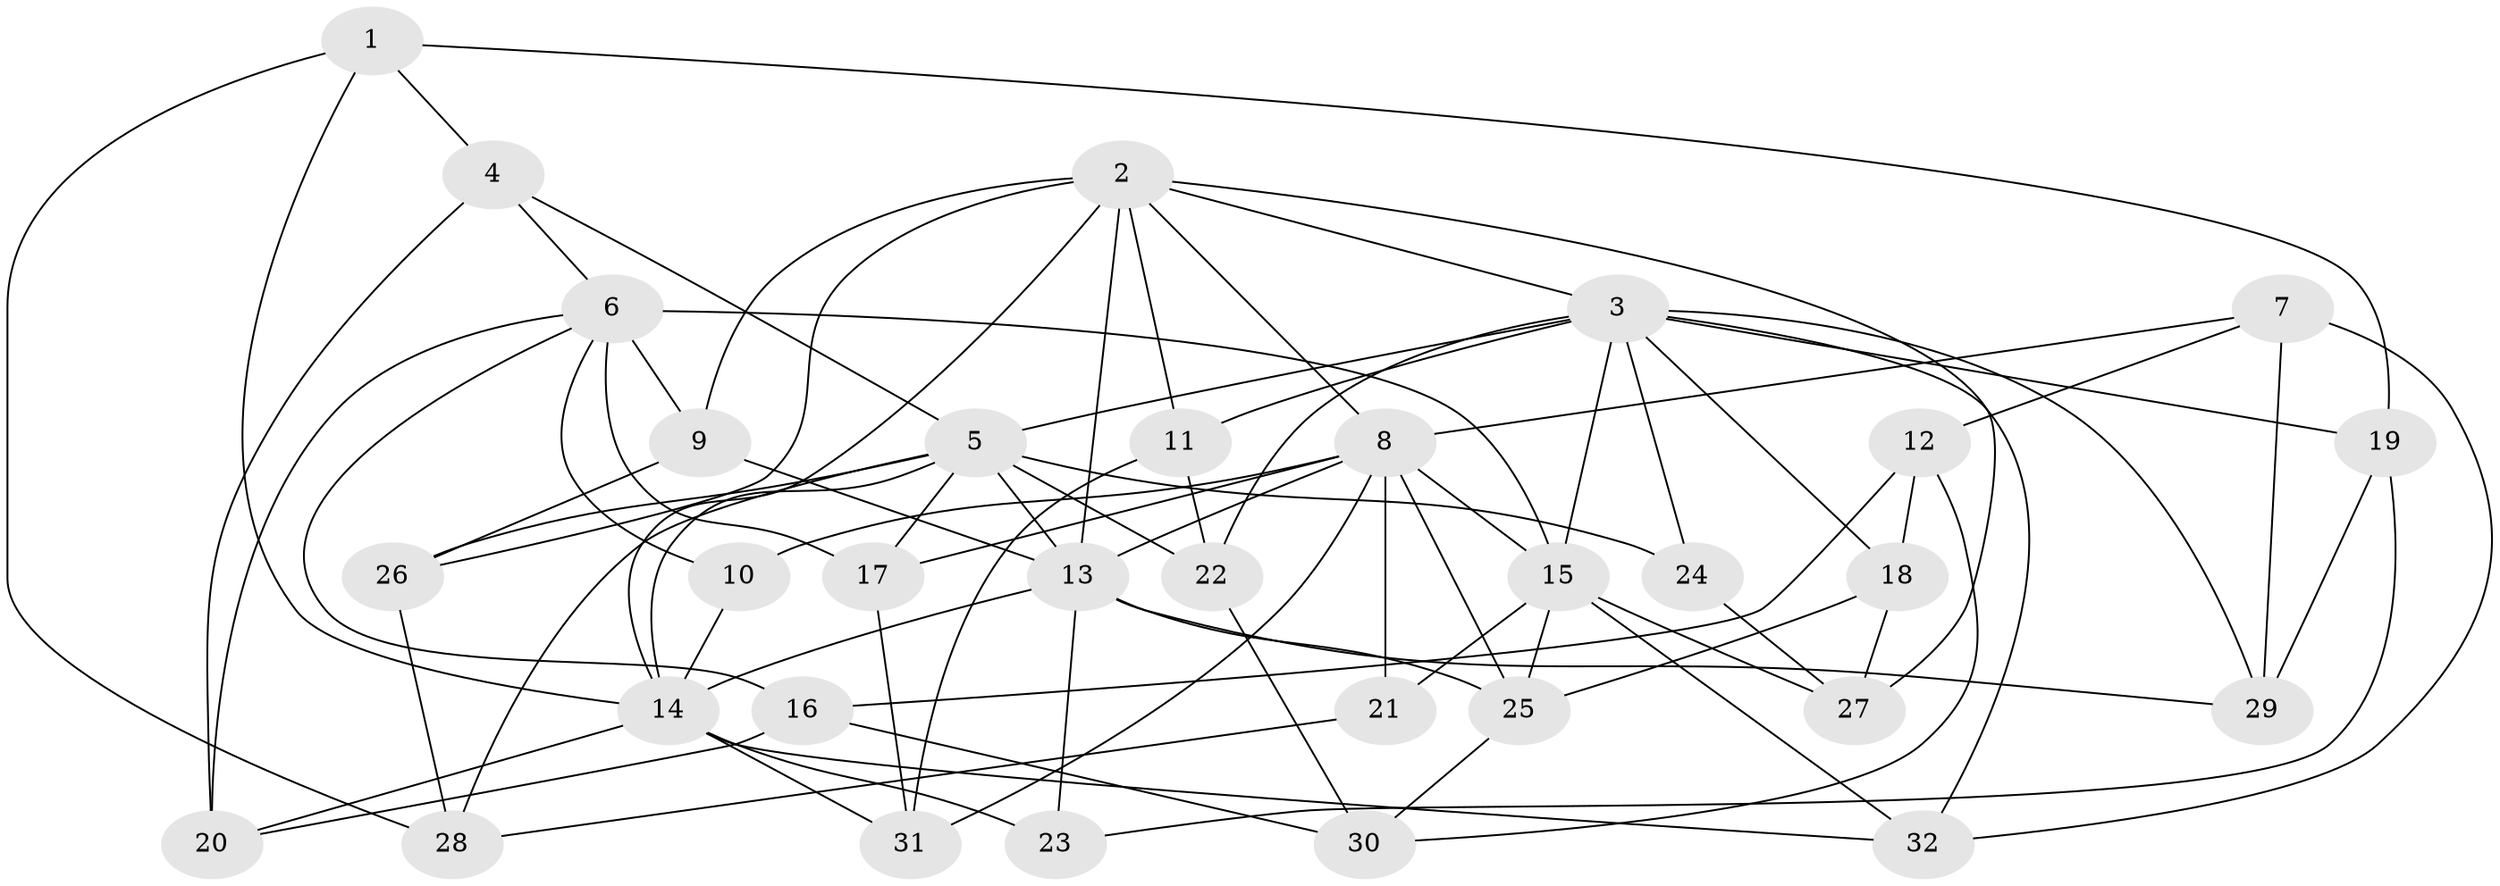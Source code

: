 // original degree distribution, {4: 1.0}
// Generated by graph-tools (version 1.1) at 2025/38/03/09/25 02:38:02]
// undirected, 32 vertices, 80 edges
graph export_dot {
graph [start="1"]
  node [color=gray90,style=filled];
  1;
  2;
  3;
  4;
  5;
  6;
  7;
  8;
  9;
  10;
  11;
  12;
  13;
  14;
  15;
  16;
  17;
  18;
  19;
  20;
  21;
  22;
  23;
  24;
  25;
  26;
  27;
  28;
  29;
  30;
  31;
  32;
  1 -- 4 [weight=1.0];
  1 -- 14 [weight=1.0];
  1 -- 19 [weight=1.0];
  1 -- 28 [weight=1.0];
  2 -- 3 [weight=1.0];
  2 -- 8 [weight=1.0];
  2 -- 9 [weight=1.0];
  2 -- 11 [weight=1.0];
  2 -- 13 [weight=1.0];
  2 -- 14 [weight=1.0];
  2 -- 26 [weight=1.0];
  2 -- 27 [weight=1.0];
  3 -- 5 [weight=1.0];
  3 -- 11 [weight=1.0];
  3 -- 15 [weight=1.0];
  3 -- 18 [weight=1.0];
  3 -- 19 [weight=1.0];
  3 -- 22 [weight=1.0];
  3 -- 24 [weight=1.0];
  3 -- 29 [weight=1.0];
  3 -- 32 [weight=1.0];
  4 -- 5 [weight=1.0];
  4 -- 6 [weight=1.0];
  4 -- 20 [weight=1.0];
  5 -- 13 [weight=1.0];
  5 -- 14 [weight=1.0];
  5 -- 17 [weight=1.0];
  5 -- 22 [weight=1.0];
  5 -- 24 [weight=2.0];
  5 -- 26 [weight=1.0];
  5 -- 28 [weight=1.0];
  6 -- 9 [weight=1.0];
  6 -- 10 [weight=1.0];
  6 -- 15 [weight=4.0];
  6 -- 16 [weight=1.0];
  6 -- 17 [weight=1.0];
  6 -- 20 [weight=1.0];
  7 -- 8 [weight=1.0];
  7 -- 12 [weight=1.0];
  7 -- 29 [weight=1.0];
  7 -- 32 [weight=1.0];
  8 -- 10 [weight=2.0];
  8 -- 13 [weight=2.0];
  8 -- 15 [weight=1.0];
  8 -- 17 [weight=1.0];
  8 -- 21 [weight=2.0];
  8 -- 25 [weight=1.0];
  8 -- 31 [weight=1.0];
  9 -- 13 [weight=1.0];
  9 -- 26 [weight=1.0];
  10 -- 14 [weight=1.0];
  11 -- 22 [weight=1.0];
  11 -- 31 [weight=1.0];
  12 -- 16 [weight=1.0];
  12 -- 18 [weight=1.0];
  12 -- 30 [weight=1.0];
  13 -- 14 [weight=1.0];
  13 -- 23 [weight=1.0];
  13 -- 25 [weight=2.0];
  13 -- 29 [weight=1.0];
  14 -- 20 [weight=1.0];
  14 -- 23 [weight=2.0];
  14 -- 31 [weight=1.0];
  14 -- 32 [weight=1.0];
  15 -- 21 [weight=1.0];
  15 -- 25 [weight=1.0];
  15 -- 27 [weight=1.0];
  15 -- 32 [weight=1.0];
  16 -- 20 [weight=1.0];
  16 -- 30 [weight=1.0];
  17 -- 31 [weight=1.0];
  18 -- 25 [weight=1.0];
  18 -- 27 [weight=1.0];
  19 -- 23 [weight=1.0];
  19 -- 29 [weight=1.0];
  21 -- 28 [weight=1.0];
  22 -- 30 [weight=1.0];
  24 -- 27 [weight=1.0];
  25 -- 30 [weight=1.0];
  26 -- 28 [weight=1.0];
}
